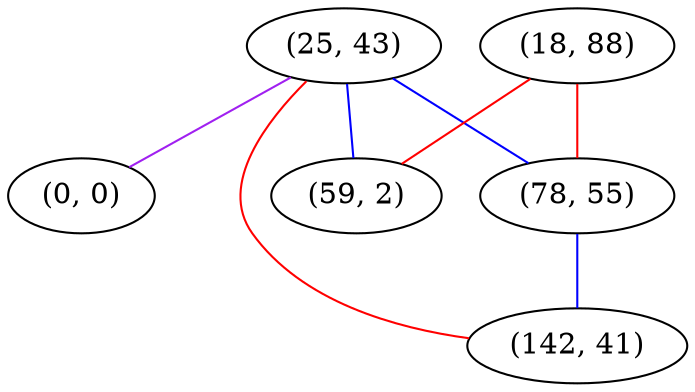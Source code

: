 graph "" {
"(25, 43)";
"(18, 88)";
"(0, 0)";
"(59, 2)";
"(78, 55)";
"(142, 41)";
"(25, 43)" -- "(142, 41)"  [color=red, key=0, weight=1];
"(25, 43)" -- "(0, 0)"  [color=purple, key=0, weight=4];
"(25, 43)" -- "(78, 55)"  [color=blue, key=0, weight=3];
"(25, 43)" -- "(59, 2)"  [color=blue, key=0, weight=3];
"(18, 88)" -- "(59, 2)"  [color=red, key=0, weight=1];
"(18, 88)" -- "(78, 55)"  [color=red, key=0, weight=1];
"(78, 55)" -- "(142, 41)"  [color=blue, key=0, weight=3];
}

